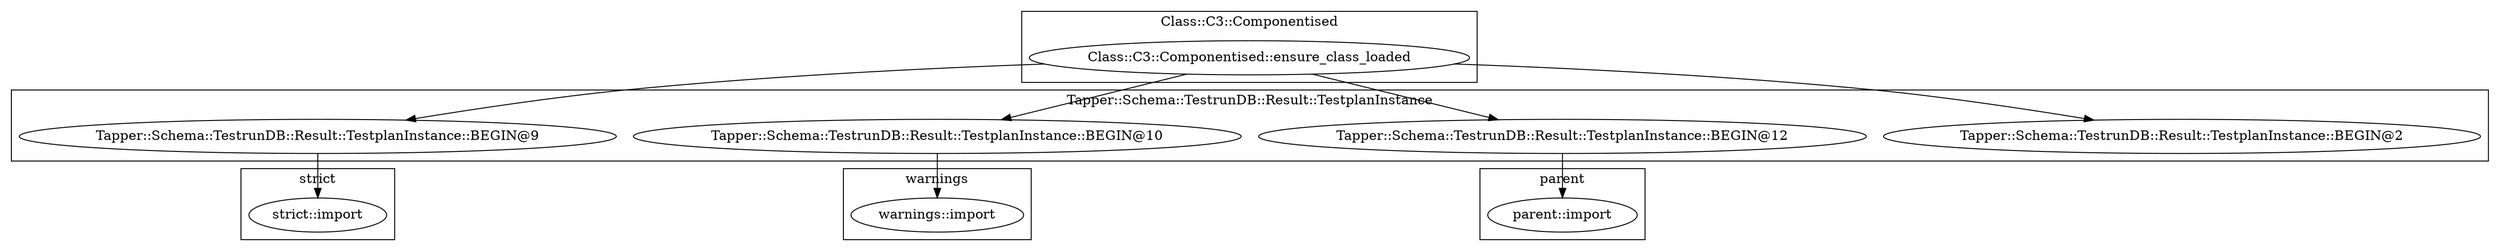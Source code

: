 digraph {
graph [overlap=false]
subgraph cluster_Tapper_Schema_TestrunDB_Result_TestplanInstance {
	label="Tapper::Schema::TestrunDB::Result::TestplanInstance";
	"Tapper::Schema::TestrunDB::Result::TestplanInstance::BEGIN@2";
	"Tapper::Schema::TestrunDB::Result::TestplanInstance::BEGIN@9";
	"Tapper::Schema::TestrunDB::Result::TestplanInstance::BEGIN@10";
	"Tapper::Schema::TestrunDB::Result::TestplanInstance::BEGIN@12";
}
subgraph cluster_parent {
	label="parent";
	"parent::import";
}
subgraph cluster_Class_C3_Componentised {
	label="Class::C3::Componentised";
	"Class::C3::Componentised::ensure_class_loaded";
}
subgraph cluster_warnings {
	label="warnings";
	"warnings::import";
}
subgraph cluster_strict {
	label="strict";
	"strict::import";
}
"Class::C3::Componentised::ensure_class_loaded" -> "Tapper::Schema::TestrunDB::Result::TestplanInstance::BEGIN@10";
"Tapper::Schema::TestrunDB::Result::TestplanInstance::BEGIN@10" -> "warnings::import";
"Class::C3::Componentised::ensure_class_loaded" -> "Tapper::Schema::TestrunDB::Result::TestplanInstance::BEGIN@9";
"Tapper::Schema::TestrunDB::Result::TestplanInstance::BEGIN@9" -> "strict::import";
"Class::C3::Componentised::ensure_class_loaded" -> "Tapper::Schema::TestrunDB::Result::TestplanInstance::BEGIN@12";
"Class::C3::Componentised::ensure_class_loaded" -> "Tapper::Schema::TestrunDB::Result::TestplanInstance::BEGIN@2";
"Tapper::Schema::TestrunDB::Result::TestplanInstance::BEGIN@12" -> "parent::import";
}
